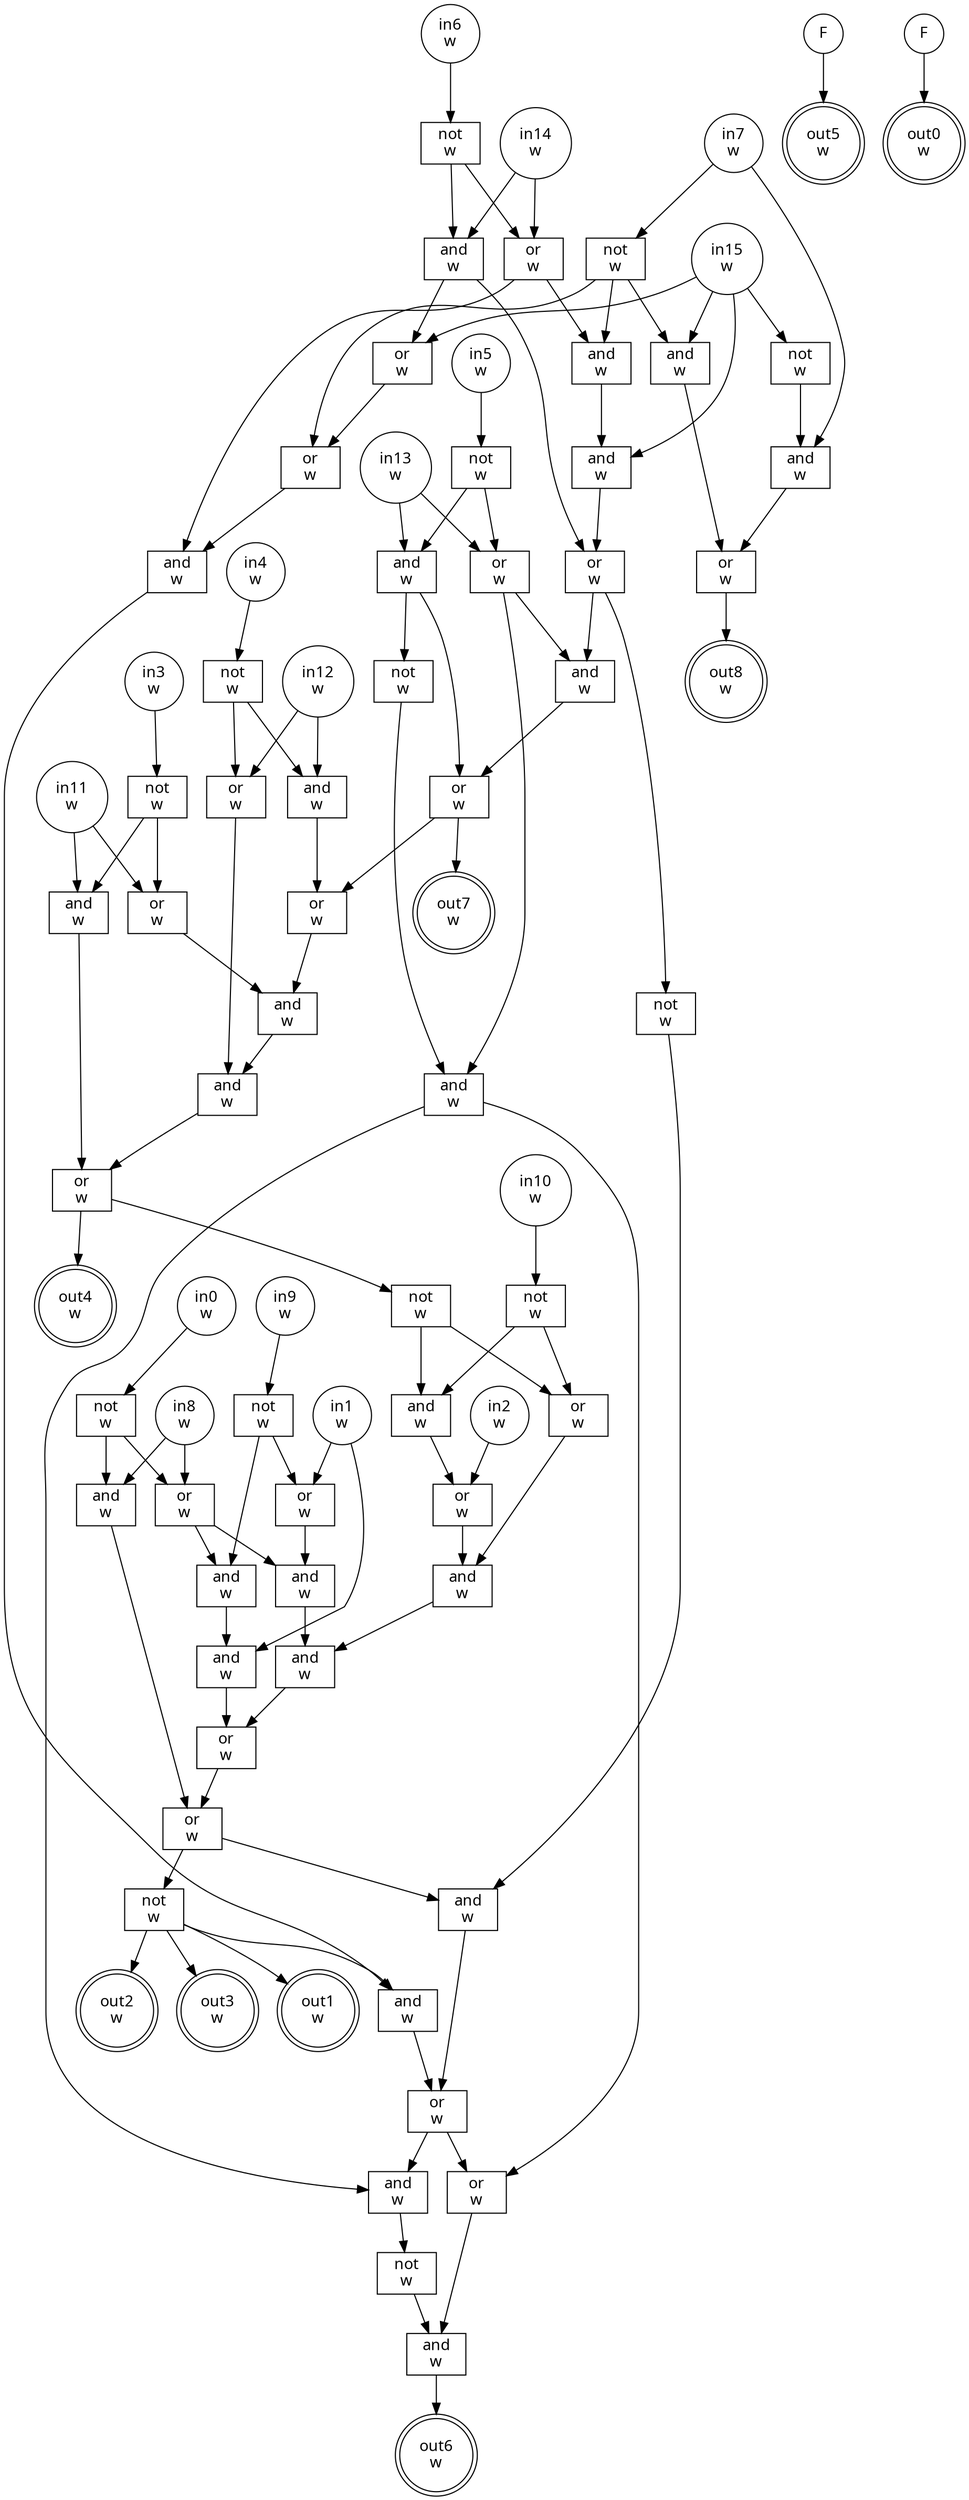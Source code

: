 digraph circuit{
	node [style = filled, fillcolor = white,shape=rect, fontname=geneva]
	g0 [label="in0\nw",shape=circle,fillcolor=white]
	g1 [label="in1\nw",shape=circle,fillcolor=white]
	g2 [label="in2\nw",shape=circle,fillcolor=white]
	g3 [label="in3\nw",shape=circle,fillcolor=white]
	g4 [label="in4\nw",shape=circle,fillcolor=white]
	g5 [label="in5\nw",shape=circle,fillcolor=white]
	g6 [label="in6\nw",shape=circle,fillcolor=white]
	g7 [label="in7\nw",shape=circle,fillcolor=white]
	g8 [label="in8\nw",shape=circle,fillcolor=white]
	g9 [label="in9\nw",shape=circle,fillcolor=white]
	g10 [label="in10\nw",shape=circle,fillcolor=white]
	g11 [label="in11\nw",shape=circle,fillcolor=white]
	g12 [label="in12\nw",shape=circle,fillcolor=white]
	g13 [label="in13\nw",shape=circle,fillcolor=white]
	g14 [label="in14\nw",shape=circle,fillcolor=white]
	g15 [label="in15\nw",shape=circle,fillcolor=white]
	g16 [label="F",shape=circle,fillcolor=white]
	g17 [label="F",shape=circle,fillcolor=white]
	g18 [label="not\nw",fillcolor=white]
	g19 [label="not\nw",fillcolor=white]
	g20 [label="not\nw",fillcolor=white]
	g21 [label="and\nw",fillcolor=white]
	g22 [label="not\nw",fillcolor=white]
	g23 [label="and\nw",fillcolor=white]
	g24 [label="or\nw",fillcolor=white]
	g25 [label="not\nw",fillcolor=white]
	g26 [label="or\nw",fillcolor=white]
	g27 [label="and\nw",fillcolor=white]
	g28 [label="and\nw",fillcolor=white]
	g29 [label="and\nw",fillcolor=white]
	g30 [label="or\nw",fillcolor=white]
	g31 [label="not\nw",fillcolor=white]
	g32 [label="or\nw",fillcolor=white]
	g33 [label="or\nw",fillcolor=white]
	g34 [label="and\nw",fillcolor=white]
	g35 [label="not\nw",fillcolor=white]
	g36 [label="or\nw",fillcolor=white]
	g37 [label="and\nw",fillcolor=white]
	g38 [label="and\nw",fillcolor=white]
	g39 [label="or\nw",fillcolor=white]
	g40 [label="not\nw",fillcolor=white]
	g41 [label="and\nw",fillcolor=white]
	g42 [label="not\nw",fillcolor=white]
	g43 [label="and\nw",fillcolor=white]
	g44 [label="or\nw",fillcolor=white]
	g45 [label="or\nw",fillcolor=white]
	g46 [label="not\nw",fillcolor=white]
	g47 [label="or\nw",fillcolor=white]
	g48 [label="and\nw",fillcolor=white]
	g49 [label="and\nw",fillcolor=white]
	g50 [label="and\nw",fillcolor=white]
	g51 [label="or\nw",fillcolor=white]
	g52 [label="not\nw",fillcolor=white]
	g53 [label="or\nw",fillcolor=white]
	g54 [label="and\nw",fillcolor=white]
	g55 [label="or\nw",fillcolor=white]
	g56 [label="and\nw",fillcolor=white]
	g57 [label="or\nw",fillcolor=white]
	g58 [label="not\nw",fillcolor=white]
	g59 [label="and\nw",fillcolor=white]
	g60 [label="or\nw",fillcolor=white]
	g61 [label="and\nw",fillcolor=white]
	g62 [label="and\nw",fillcolor=white]
	g63 [label="and\nw",fillcolor=white]
	g64 [label="and\nw",fillcolor=white]
	g65 [label="or\nw",fillcolor=white]
	g66 [label="or\nw",fillcolor=white]
	g67 [label="and\nw",fillcolor=white]
	g68 [label="not\nw",fillcolor=white]
	g69 [label="and\nw",fillcolor=white]
	g70 [label="or\nw",fillcolor=white]
	g71 [label="and\nw",fillcolor=white]
	g72 [label="not\nw",fillcolor=white]
	g73 [label="or\nw",fillcolor=white]
	g74 [label="and\nw",fillcolor=white]
	g75 [label="out0\nw",shape=doublecircle,fillcolor=white]
	g76 [label="out1\nw",shape=doublecircle,fillcolor=white]
	g77 [label="out2\nw",shape=doublecircle,fillcolor=white]
	g78 [label="out3\nw",shape=doublecircle,fillcolor=white]
	g79 [label="out4\nw",shape=doublecircle,fillcolor=white]
	g80 [label="out5\nw",shape=doublecircle,fillcolor=white]
	g81 [label="out6\nw",shape=doublecircle,fillcolor=white]
	g82 [label="out7\nw",shape=doublecircle,fillcolor=white]
	g83 [label="out8\nw",shape=doublecircle,fillcolor=white]
	edge [fontname=Geneva,fontcolor=forestgreen]
	g0->g58
	g1->g57
	g1->g64
	g2->g55
	g3->g46
	g4->g42
	g5->g35
	g6->g25
	g7->g21
	g7->g22
	g8->g59
	g8->g60
	g9->g20
	g10->g19
	g11->g47
	g11->g50
	g12->g43
	g12->g45
	g13->g36
	g13->g38
	g14->g26
	g14->g29
	g15->g18
	g15->g23
	g15->g28
	g15->g32
	g16->g80
	g17->g75
	g18->g21
	g19->g53
	g19->g54
	g20->g57
	g20->g63
	g21->g24
	g22->g23
	g22->g27
	g22->g33
	g23->g24
	g24->g83
	g25->g26
	g25->g29
	g26->g27
	g26->g34
	g27->g28
	g28->g30
	g29->g30
	g29->g32
	g30->g31
	g30->g37
	g31->g67
	g32->g33
	g33->g34
	g34->g69
	g35->g36
	g35->g38
	g36->g37
	g36->g41
	g37->g39
	g38->g39
	g38->g40
	g39->g44
	g39->g82
	g40->g41
	g41->g71
	g41->g73
	g42->g43
	g42->g45
	g43->g44
	g44->g48
	g45->g49
	g46->g47
	g46->g50
	g47->g48
	g48->g49
	g49->g51
	g50->g51
	g51->g52
	g51->g79
	g52->g53
	g52->g54
	g53->g56
	g54->g55
	g55->g56
	g56->g62
	g57->g61
	g58->g59
	g58->g60
	g59->g66
	g60->g61
	g60->g63
	g61->g62
	g62->g65
	g63->g64
	g64->g65
	g65->g66
	g66->g67
	g66->g68
	g67->g70
	g68->g69
	g68->g76
	g68->g77
	g68->g78
	g69->g70
	g70->g71
	g70->g73
	g71->g72
	g72->g74
	g73->g74
	g74->g81
}